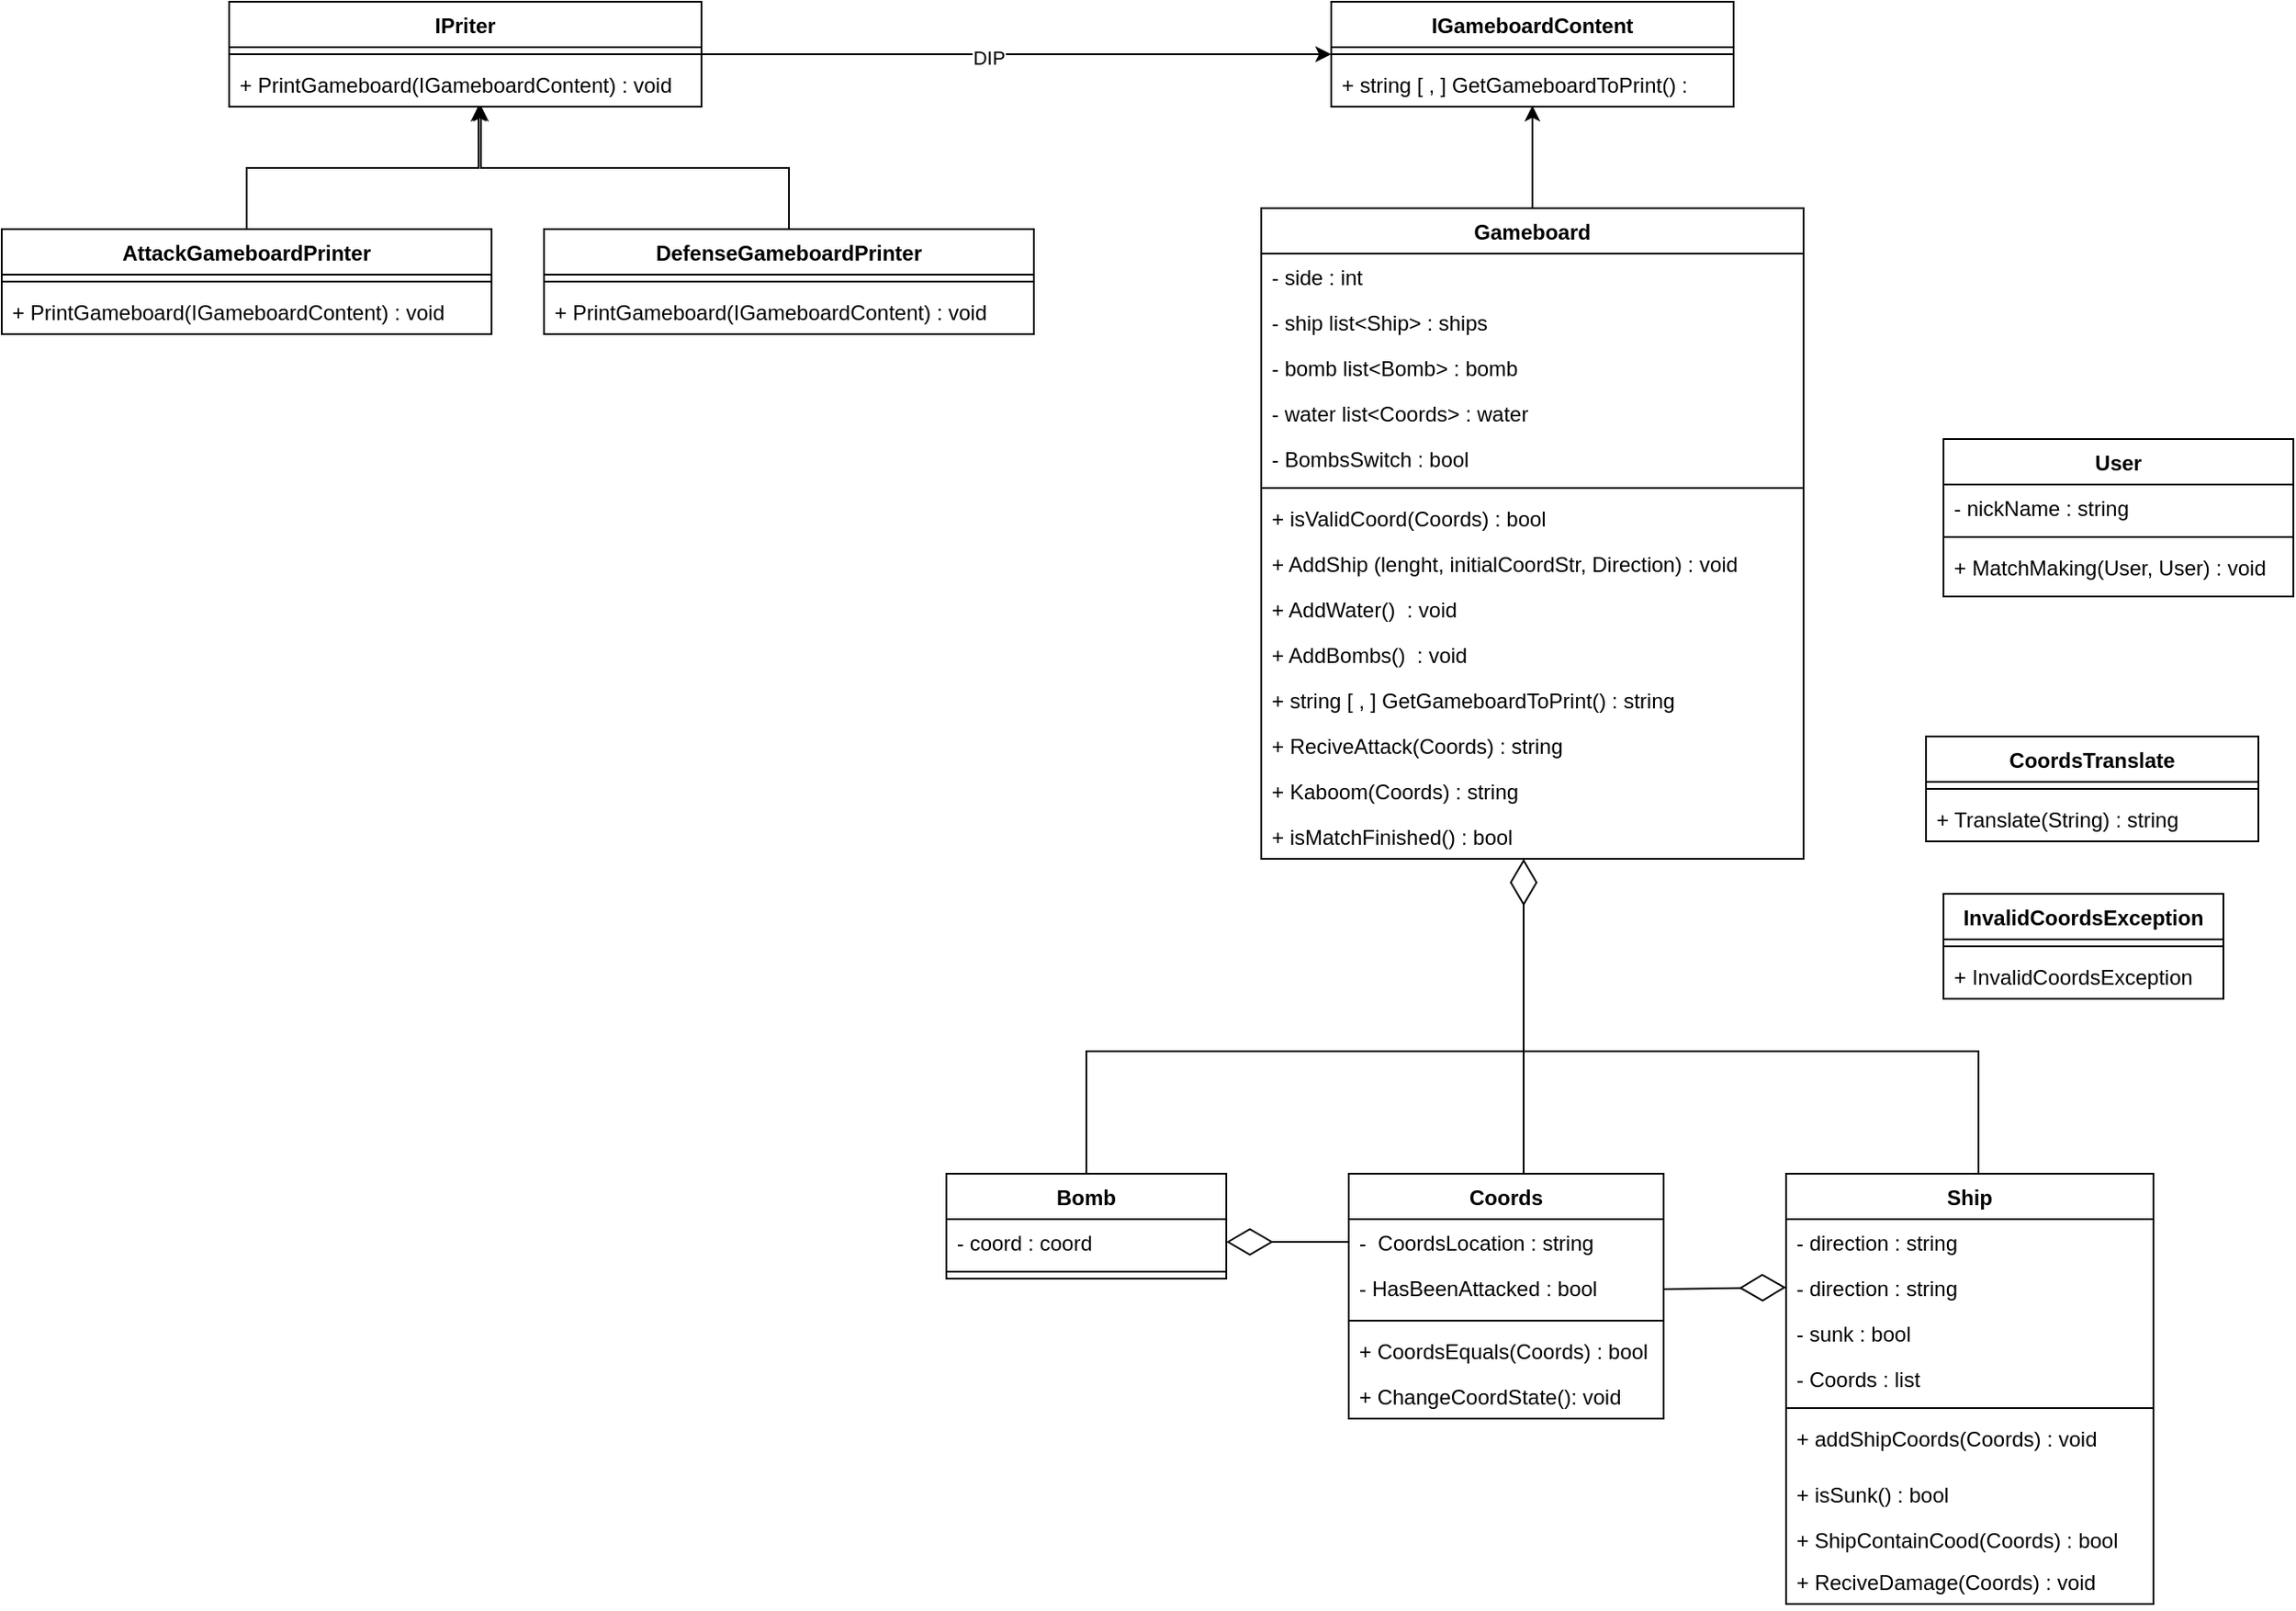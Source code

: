 <mxfile version="20.0.2" type="github"><diagram id="C5RBs43oDa-KdzZeNtuy" name="Page-1"><mxGraphModel dx="2675" dy="1628" grid="1" gridSize="10" guides="1" tooltips="1" connect="1" arrows="1" fold="1" page="1" pageScale="1" pageWidth="827" pageHeight="1169" math="0" shadow="0"><root><mxCell id="WIyWlLk6GJQsqaUBKTNV-0"/><mxCell id="WIyWlLk6GJQsqaUBKTNV-1" parent="WIyWlLk6GJQsqaUBKTNV-0"/><mxCell id="3MREgTz4ooCp7QD43Xik-54" value="IGameboardContent" style="swimlane;fontStyle=1;align=center;verticalAlign=top;childLayout=stackLayout;horizontal=1;startSize=26;horizontalStack=0;resizeParent=1;resizeParentMax=0;resizeLast=0;collapsible=1;marginBottom=0;strokeColor=default;" vertex="1" parent="WIyWlLk6GJQsqaUBKTNV-1"><mxGeometry x="-170" y="-320" width="230" height="60" as="geometry"/></mxCell><mxCell id="3MREgTz4ooCp7QD43Xik-56" value="" style="line;strokeWidth=1;fillColor=none;align=left;verticalAlign=middle;spacingTop=-1;spacingLeft=3;spacingRight=3;rotatable=0;labelPosition=right;points=[];portConstraint=eastwest;" vertex="1" parent="3MREgTz4ooCp7QD43Xik-54"><mxGeometry y="26" width="230" height="8" as="geometry"/></mxCell><mxCell id="3MREgTz4ooCp7QD43Xik-57" value="+ string [ , ] GetGameboardToPrint() :" style="text;strokeColor=none;fillColor=none;align=left;verticalAlign=top;spacingLeft=4;spacingRight=4;overflow=hidden;rotatable=0;points=[[0,0.5],[1,0.5]];portConstraint=eastwest;" vertex="1" parent="3MREgTz4ooCp7QD43Xik-54"><mxGeometry y="34" width="230" height="26" as="geometry"/></mxCell><mxCell id="3MREgTz4ooCp7QD43Xik-58" value="Bomb" style="swimlane;fontStyle=1;align=center;verticalAlign=top;childLayout=stackLayout;horizontal=1;startSize=26;horizontalStack=0;resizeParent=1;resizeParentMax=0;resizeLast=0;collapsible=1;marginBottom=0;strokeColor=default;" vertex="1" parent="WIyWlLk6GJQsqaUBKTNV-1"><mxGeometry x="-390" y="350" width="160" height="60" as="geometry"/></mxCell><mxCell id="3MREgTz4ooCp7QD43Xik-59" value="- coord : coord  " style="text;strokeColor=none;fillColor=none;align=left;verticalAlign=top;spacingLeft=4;spacingRight=4;overflow=hidden;rotatable=0;points=[[0,0.5],[1,0.5]];portConstraint=eastwest;" vertex="1" parent="3MREgTz4ooCp7QD43Xik-58"><mxGeometry y="26" width="160" height="26" as="geometry"/></mxCell><mxCell id="3MREgTz4ooCp7QD43Xik-60" value="" style="line;strokeWidth=1;fillColor=none;align=left;verticalAlign=middle;spacingTop=-1;spacingLeft=3;spacingRight=3;rotatable=0;labelPosition=right;points=[];portConstraint=eastwest;" vertex="1" parent="3MREgTz4ooCp7QD43Xik-58"><mxGeometry y="52" width="160" height="8" as="geometry"/></mxCell><mxCell id="3MREgTz4ooCp7QD43Xik-167" style="edgeStyle=orthogonalEdgeStyle;rounded=0;orthogonalLoop=1;jettySize=auto;html=1;exitX=1;exitY=0.5;exitDx=0;exitDy=0;entryX=0;entryY=0.5;entryDx=0;entryDy=0;" edge="1" parent="WIyWlLk6GJQsqaUBKTNV-1" source="3MREgTz4ooCp7QD43Xik-62" target="3MREgTz4ooCp7QD43Xik-54"><mxGeometry relative="1" as="geometry"/></mxCell><mxCell id="3MREgTz4ooCp7QD43Xik-168" value="DIP" style="edgeLabel;html=1;align=center;verticalAlign=middle;resizable=0;points=[];" vertex="1" connectable="0" parent="3MREgTz4ooCp7QD43Xik-167"><mxGeometry x="-0.093" y="-2" relative="1" as="geometry"><mxPoint as="offset"/></mxGeometry></mxCell><mxCell id="3MREgTz4ooCp7QD43Xik-62" value="IPriter" style="swimlane;fontStyle=1;align=center;verticalAlign=top;childLayout=stackLayout;horizontal=1;startSize=26;horizontalStack=0;resizeParent=1;resizeParentMax=0;resizeLast=0;collapsible=1;marginBottom=0;strokeColor=default;" vertex="1" parent="WIyWlLk6GJQsqaUBKTNV-1"><mxGeometry x="-800" y="-320" width="270" height="60" as="geometry"/></mxCell><mxCell id="3MREgTz4ooCp7QD43Xik-64" value="" style="line;strokeWidth=1;fillColor=none;align=left;verticalAlign=middle;spacingTop=-1;spacingLeft=3;spacingRight=3;rotatable=0;labelPosition=right;points=[];portConstraint=eastwest;" vertex="1" parent="3MREgTz4ooCp7QD43Xik-62"><mxGeometry y="26" width="270" height="8" as="geometry"/></mxCell><mxCell id="3MREgTz4ooCp7QD43Xik-65" value="+ PrintGameboard(IGameboardContent) : void" style="text;strokeColor=none;fillColor=none;align=left;verticalAlign=top;spacingLeft=4;spacingRight=4;overflow=hidden;rotatable=0;points=[[0,0.5],[1,0.5]];portConstraint=eastwest;" vertex="1" parent="3MREgTz4ooCp7QD43Xik-62"><mxGeometry y="34" width="270" height="26" as="geometry"/></mxCell><mxCell id="3MREgTz4ooCp7QD43Xik-66" value="Ship" style="swimlane;fontStyle=1;align=center;verticalAlign=top;childLayout=stackLayout;horizontal=1;startSize=26;horizontalStack=0;resizeParent=1;resizeParentMax=0;resizeLast=0;collapsible=1;marginBottom=0;strokeColor=default;" vertex="1" parent="WIyWlLk6GJQsqaUBKTNV-1"><mxGeometry x="90" y="350" width="210" height="246" as="geometry"/></mxCell><mxCell id="3MREgTz4ooCp7QD43Xik-67" value="- direction : string" style="text;strokeColor=none;fillColor=none;align=left;verticalAlign=top;spacingLeft=4;spacingRight=4;overflow=hidden;rotatable=0;points=[[0,0.5],[1,0.5]];portConstraint=eastwest;" vertex="1" parent="3MREgTz4ooCp7QD43Xik-66"><mxGeometry y="26" width="210" height="26" as="geometry"/></mxCell><mxCell id="3MREgTz4ooCp7QD43Xik-99" value="- direction : string" style="text;strokeColor=none;fillColor=none;align=left;verticalAlign=top;spacingLeft=4;spacingRight=4;overflow=hidden;rotatable=0;points=[[0,0.5],[1,0.5]];portConstraint=eastwest;" vertex="1" parent="3MREgTz4ooCp7QD43Xik-66"><mxGeometry y="52" width="210" height="26" as="geometry"/></mxCell><mxCell id="3MREgTz4ooCp7QD43Xik-105" value="- sunk : bool" style="text;strokeColor=none;fillColor=none;align=left;verticalAlign=top;spacingLeft=4;spacingRight=4;overflow=hidden;rotatable=0;points=[[0,0.5],[1,0.5]];portConstraint=eastwest;" vertex="1" parent="3MREgTz4ooCp7QD43Xik-66"><mxGeometry y="78" width="210" height="26" as="geometry"/></mxCell><mxCell id="3MREgTz4ooCp7QD43Xik-106" value="- Coords : list" style="text;strokeColor=none;fillColor=none;align=left;verticalAlign=top;spacingLeft=4;spacingRight=4;overflow=hidden;rotatable=0;points=[[0,0.5],[1,0.5]];portConstraint=eastwest;" vertex="1" parent="3MREgTz4ooCp7QD43Xik-66"><mxGeometry y="104" width="210" height="26" as="geometry"/></mxCell><mxCell id="3MREgTz4ooCp7QD43Xik-68" value="" style="line;strokeWidth=1;fillColor=none;align=left;verticalAlign=middle;spacingTop=-1;spacingLeft=3;spacingRight=3;rotatable=0;labelPosition=right;points=[];portConstraint=eastwest;" vertex="1" parent="3MREgTz4ooCp7QD43Xik-66"><mxGeometry y="130" width="210" height="8" as="geometry"/></mxCell><mxCell id="3MREgTz4ooCp7QD43Xik-69" value="+ addShipCoords(Coords) : void" style="text;strokeColor=none;fillColor=none;align=left;verticalAlign=top;spacingLeft=4;spacingRight=4;overflow=hidden;rotatable=0;points=[[0,0.5],[1,0.5]];portConstraint=eastwest;" vertex="1" parent="3MREgTz4ooCp7QD43Xik-66"><mxGeometry y="138" width="210" height="32" as="geometry"/></mxCell><mxCell id="3MREgTz4ooCp7QD43Xik-108" value="+ isSunk() : bool" style="text;strokeColor=none;fillColor=none;align=left;verticalAlign=top;spacingLeft=4;spacingRight=4;overflow=hidden;rotatable=0;points=[[0,0.5],[1,0.5]];portConstraint=eastwest;" vertex="1" parent="3MREgTz4ooCp7QD43Xik-66"><mxGeometry y="170" width="210" height="26" as="geometry"/></mxCell><mxCell id="3MREgTz4ooCp7QD43Xik-109" value="+ ShipContainCood(Coords) : bool" style="text;strokeColor=none;fillColor=none;align=left;verticalAlign=top;spacingLeft=4;spacingRight=4;overflow=hidden;rotatable=0;points=[[0,0.5],[1,0.5]];portConstraint=eastwest;" vertex="1" parent="3MREgTz4ooCp7QD43Xik-66"><mxGeometry y="196" width="210" height="24" as="geometry"/></mxCell><mxCell id="3MREgTz4ooCp7QD43Xik-110" value="+ ReciveDamage(Coords) : void" style="text;strokeColor=none;fillColor=none;align=left;verticalAlign=top;spacingLeft=4;spacingRight=4;overflow=hidden;rotatable=0;points=[[0,0.5],[1,0.5]];portConstraint=eastwest;" vertex="1" parent="3MREgTz4ooCp7QD43Xik-66"><mxGeometry y="220" width="210" height="26" as="geometry"/></mxCell><mxCell id="3MREgTz4ooCp7QD43Xik-70" value="User" style="swimlane;fontStyle=1;align=center;verticalAlign=top;childLayout=stackLayout;horizontal=1;startSize=26;horizontalStack=0;resizeParent=1;resizeParentMax=0;resizeLast=0;collapsible=1;marginBottom=0;strokeColor=default;" vertex="1" parent="WIyWlLk6GJQsqaUBKTNV-1"><mxGeometry x="180" y="-70" width="200" height="90" as="geometry"/></mxCell><mxCell id="3MREgTz4ooCp7QD43Xik-71" value="- nickName : string" style="text;strokeColor=none;fillColor=none;align=left;verticalAlign=top;spacingLeft=4;spacingRight=4;overflow=hidden;rotatable=0;points=[[0,0.5],[1,0.5]];portConstraint=eastwest;" vertex="1" parent="3MREgTz4ooCp7QD43Xik-70"><mxGeometry y="26" width="200" height="26" as="geometry"/></mxCell><mxCell id="3MREgTz4ooCp7QD43Xik-72" value="" style="line;strokeWidth=1;fillColor=none;align=left;verticalAlign=middle;spacingTop=-1;spacingLeft=3;spacingRight=3;rotatable=0;labelPosition=right;points=[];portConstraint=eastwest;" vertex="1" parent="3MREgTz4ooCp7QD43Xik-70"><mxGeometry y="52" width="200" height="8" as="geometry"/></mxCell><mxCell id="3MREgTz4ooCp7QD43Xik-73" value="+ MatchMaking(User, User) : void" style="text;strokeColor=none;fillColor=none;align=left;verticalAlign=top;spacingLeft=4;spacingRight=4;overflow=hidden;rotatable=0;points=[[0,0.5],[1,0.5]];portConstraint=eastwest;" vertex="1" parent="3MREgTz4ooCp7QD43Xik-70"><mxGeometry y="60" width="200" height="30" as="geometry"/></mxCell><mxCell id="3MREgTz4ooCp7QD43Xik-74" value="Coords" style="swimlane;fontStyle=1;align=center;verticalAlign=top;childLayout=stackLayout;horizontal=1;startSize=26;horizontalStack=0;resizeParent=1;resizeParentMax=0;resizeLast=0;collapsible=1;marginBottom=0;strokeColor=default;" vertex="1" parent="WIyWlLk6GJQsqaUBKTNV-1"><mxGeometry x="-160" y="350" width="180" height="140" as="geometry"/></mxCell><mxCell id="3MREgTz4ooCp7QD43Xik-75" value="-  CoordsLocation : string" style="text;strokeColor=none;fillColor=none;align=left;verticalAlign=top;spacingLeft=4;spacingRight=4;overflow=hidden;rotatable=0;points=[[0,0.5],[1,0.5]];portConstraint=eastwest;" vertex="1" parent="3MREgTz4ooCp7QD43Xik-74"><mxGeometry y="26" width="180" height="26" as="geometry"/></mxCell><mxCell id="3MREgTz4ooCp7QD43Xik-116" value="- HasBeenAttacked : bool" style="text;strokeColor=none;fillColor=none;align=left;verticalAlign=top;spacingLeft=4;spacingRight=4;overflow=hidden;rotatable=0;points=[[0,0.5],[1,0.5]];portConstraint=eastwest;" vertex="1" parent="3MREgTz4ooCp7QD43Xik-74"><mxGeometry y="52" width="180" height="28" as="geometry"/></mxCell><mxCell id="3MREgTz4ooCp7QD43Xik-76" value="" style="line;strokeWidth=1;fillColor=none;align=left;verticalAlign=middle;spacingTop=-1;spacingLeft=3;spacingRight=3;rotatable=0;labelPosition=right;points=[];portConstraint=eastwest;" vertex="1" parent="3MREgTz4ooCp7QD43Xik-74"><mxGeometry y="80" width="180" height="8" as="geometry"/></mxCell><mxCell id="3MREgTz4ooCp7QD43Xik-77" value="+ CoordsEquals(Coords) : bool" style="text;strokeColor=none;fillColor=none;align=left;verticalAlign=top;spacingLeft=4;spacingRight=4;overflow=hidden;rotatable=0;points=[[0,0.5],[1,0.5]];portConstraint=eastwest;" vertex="1" parent="3MREgTz4ooCp7QD43Xik-74"><mxGeometry y="88" width="180" height="26" as="geometry"/></mxCell><mxCell id="3MREgTz4ooCp7QD43Xik-117" value="+ ChangeCoordState(): void" style="text;strokeColor=none;fillColor=none;align=left;verticalAlign=top;spacingLeft=4;spacingRight=4;overflow=hidden;rotatable=0;points=[[0,0.5],[1,0.5]];portConstraint=eastwest;" vertex="1" parent="3MREgTz4ooCp7QD43Xik-74"><mxGeometry y="114" width="180" height="26" as="geometry"/></mxCell><mxCell id="3MREgTz4ooCp7QD43Xik-78" value="CoordsTranslate" style="swimlane;fontStyle=1;align=center;verticalAlign=top;childLayout=stackLayout;horizontal=1;startSize=26;horizontalStack=0;resizeParent=1;resizeParentMax=0;resizeLast=0;collapsible=1;marginBottom=0;strokeColor=default;" vertex="1" parent="WIyWlLk6GJQsqaUBKTNV-1"><mxGeometry x="170" y="100" width="190" height="60" as="geometry"/></mxCell><mxCell id="3MREgTz4ooCp7QD43Xik-80" value="" style="line;strokeWidth=1;fillColor=none;align=left;verticalAlign=middle;spacingTop=-1;spacingLeft=3;spacingRight=3;rotatable=0;labelPosition=right;points=[];portConstraint=eastwest;" vertex="1" parent="3MREgTz4ooCp7QD43Xik-78"><mxGeometry y="26" width="190" height="8" as="geometry"/></mxCell><mxCell id="3MREgTz4ooCp7QD43Xik-81" value="+ Translate(String) : string" style="text;strokeColor=none;fillColor=none;align=left;verticalAlign=top;spacingLeft=4;spacingRight=4;overflow=hidden;rotatable=0;points=[[0,0.5],[1,0.5]];portConstraint=eastwest;" vertex="1" parent="3MREgTz4ooCp7QD43Xik-78"><mxGeometry y="34" width="190" height="26" as="geometry"/></mxCell><mxCell id="3MREgTz4ooCp7QD43Xik-163" style="edgeStyle=orthogonalEdgeStyle;rounded=0;orthogonalLoop=1;jettySize=auto;html=1;exitX=0.5;exitY=0;exitDx=0;exitDy=0;entryX=0.5;entryY=0.975;entryDx=0;entryDy=0;entryPerimeter=0;" edge="1" parent="WIyWlLk6GJQsqaUBKTNV-1" source="3MREgTz4ooCp7QD43Xik-82" target="3MREgTz4ooCp7QD43Xik-57"><mxGeometry relative="1" as="geometry"/></mxCell><mxCell id="3MREgTz4ooCp7QD43Xik-82" value="Gameboard" style="swimlane;fontStyle=1;align=center;verticalAlign=top;childLayout=stackLayout;horizontal=1;startSize=26;horizontalStack=0;resizeParent=1;resizeParentMax=0;resizeLast=0;collapsible=1;marginBottom=0;strokeColor=default;" vertex="1" parent="WIyWlLk6GJQsqaUBKTNV-1"><mxGeometry x="-210" y="-202" width="310" height="372" as="geometry"/></mxCell><mxCell id="3MREgTz4ooCp7QD43Xik-83" value="- side : int" style="text;strokeColor=none;fillColor=none;align=left;verticalAlign=top;spacingLeft=4;spacingRight=4;overflow=hidden;rotatable=0;points=[[0,0.5],[1,0.5]];portConstraint=eastwest;" vertex="1" parent="3MREgTz4ooCp7QD43Xik-82"><mxGeometry y="26" width="310" height="26" as="geometry"/></mxCell><mxCell id="3MREgTz4ooCp7QD43Xik-118" value="- ship list&lt;Ship&gt; : ships" style="text;strokeColor=none;fillColor=none;align=left;verticalAlign=top;spacingLeft=4;spacingRight=4;overflow=hidden;rotatable=0;points=[[0,0.5],[1,0.5]];portConstraint=eastwest;" vertex="1" parent="3MREgTz4ooCp7QD43Xik-82"><mxGeometry y="52" width="310" height="26" as="geometry"/></mxCell><mxCell id="3MREgTz4ooCp7QD43Xik-119" value="- bomb list&lt;Bomb&gt; : bomb" style="text;strokeColor=none;fillColor=none;align=left;verticalAlign=top;spacingLeft=4;spacingRight=4;overflow=hidden;rotatable=0;points=[[0,0.5],[1,0.5]];portConstraint=eastwest;" vertex="1" parent="3MREgTz4ooCp7QD43Xik-82"><mxGeometry y="78" width="310" height="26" as="geometry"/></mxCell><mxCell id="3MREgTz4ooCp7QD43Xik-120" value="- water list&lt;Coords&gt; : water" style="text;strokeColor=none;fillColor=none;align=left;verticalAlign=top;spacingLeft=4;spacingRight=4;overflow=hidden;rotatable=0;points=[[0,0.5],[1,0.5]];portConstraint=eastwest;" vertex="1" parent="3MREgTz4ooCp7QD43Xik-82"><mxGeometry y="104" width="310" height="26" as="geometry"/></mxCell><mxCell id="3MREgTz4ooCp7QD43Xik-122" value="- BombsSwitch : bool" style="text;strokeColor=none;fillColor=none;align=left;verticalAlign=top;spacingLeft=4;spacingRight=4;overflow=hidden;rotatable=0;points=[[0,0.5],[1,0.5]];portConstraint=eastwest;" vertex="1" parent="3MREgTz4ooCp7QD43Xik-82"><mxGeometry y="130" width="310" height="26" as="geometry"/></mxCell><mxCell id="3MREgTz4ooCp7QD43Xik-84" value="" style="line;strokeWidth=1;fillColor=none;align=left;verticalAlign=middle;spacingTop=-1;spacingLeft=3;spacingRight=3;rotatable=0;labelPosition=right;points=[];portConstraint=eastwest;" vertex="1" parent="3MREgTz4ooCp7QD43Xik-82"><mxGeometry y="156" width="310" height="8" as="geometry"/></mxCell><mxCell id="3MREgTz4ooCp7QD43Xik-141" value="+ isValidCoord(Coords) : bool" style="text;strokeColor=none;fillColor=none;align=left;verticalAlign=top;spacingLeft=4;spacingRight=4;overflow=hidden;rotatable=0;points=[[0,0.5],[1,0.5]];portConstraint=eastwest;" vertex="1" parent="3MREgTz4ooCp7QD43Xik-82"><mxGeometry y="164" width="310" height="26" as="geometry"/></mxCell><mxCell id="3MREgTz4ooCp7QD43Xik-85" value="+ AddShip (lenght, initialCoordStr, Direction) : void" style="text;strokeColor=none;fillColor=none;align=left;verticalAlign=top;spacingLeft=4;spacingRight=4;overflow=hidden;rotatable=0;points=[[0,0.5],[1,0.5]];portConstraint=eastwest;" vertex="1" parent="3MREgTz4ooCp7QD43Xik-82"><mxGeometry y="190" width="310" height="26" as="geometry"/></mxCell><mxCell id="3MREgTz4ooCp7QD43Xik-124" value="+ AddWater()  : void" style="text;strokeColor=none;fillColor=none;align=left;verticalAlign=top;spacingLeft=4;spacingRight=4;overflow=hidden;rotatable=0;points=[[0,0.5],[1,0.5]];portConstraint=eastwest;" vertex="1" parent="3MREgTz4ooCp7QD43Xik-82"><mxGeometry y="216" width="310" height="26" as="geometry"/></mxCell><mxCell id="3MREgTz4ooCp7QD43Xik-125" value="+ AddBombs()  : void" style="text;strokeColor=none;fillColor=none;align=left;verticalAlign=top;spacingLeft=4;spacingRight=4;overflow=hidden;rotatable=0;points=[[0,0.5],[1,0.5]];portConstraint=eastwest;" vertex="1" parent="3MREgTz4ooCp7QD43Xik-82"><mxGeometry y="242" width="310" height="26" as="geometry"/></mxCell><mxCell id="3MREgTz4ooCp7QD43Xik-137" value="+ string [ , ] GetGameboardToPrint() : string" style="text;strokeColor=none;fillColor=none;align=left;verticalAlign=top;spacingLeft=4;spacingRight=4;overflow=hidden;rotatable=0;points=[[0,0.5],[1,0.5]];portConstraint=eastwest;" vertex="1" parent="3MREgTz4ooCp7QD43Xik-82"><mxGeometry y="268" width="310" height="26" as="geometry"/></mxCell><mxCell id="3MREgTz4ooCp7QD43Xik-138" value="+ ReciveAttack(Coords) : string" style="text;strokeColor=none;fillColor=none;align=left;verticalAlign=top;spacingLeft=4;spacingRight=4;overflow=hidden;rotatable=0;points=[[0,0.5],[1,0.5]];portConstraint=eastwest;" vertex="1" parent="3MREgTz4ooCp7QD43Xik-82"><mxGeometry y="294" width="310" height="26" as="geometry"/></mxCell><mxCell id="3MREgTz4ooCp7QD43Xik-139" value="+ Kaboom(Coords) : string" style="text;strokeColor=none;fillColor=none;align=left;verticalAlign=top;spacingLeft=4;spacingRight=4;overflow=hidden;rotatable=0;points=[[0,0.5],[1,0.5]];portConstraint=eastwest;" vertex="1" parent="3MREgTz4ooCp7QD43Xik-82"><mxGeometry y="320" width="310" height="26" as="geometry"/></mxCell><mxCell id="3MREgTz4ooCp7QD43Xik-140" value="+ isMatchFinished() : bool" style="text;strokeColor=none;fillColor=none;align=left;verticalAlign=top;spacingLeft=4;spacingRight=4;overflow=hidden;rotatable=0;points=[[0,0.5],[1,0.5]];portConstraint=eastwest;" vertex="1" parent="3MREgTz4ooCp7QD43Xik-82"><mxGeometry y="346" width="310" height="26" as="geometry"/></mxCell><mxCell id="3MREgTz4ooCp7QD43Xik-86" value="InvalidCoordsException" style="swimlane;fontStyle=1;align=center;verticalAlign=top;childLayout=stackLayout;horizontal=1;startSize=26;horizontalStack=0;resizeParent=1;resizeParentMax=0;resizeLast=0;collapsible=1;marginBottom=0;strokeColor=default;" vertex="1" parent="WIyWlLk6GJQsqaUBKTNV-1"><mxGeometry x="180" y="190" width="160" height="60" as="geometry"/></mxCell><mxCell id="3MREgTz4ooCp7QD43Xik-88" value="" style="line;strokeWidth=1;fillColor=none;align=left;verticalAlign=middle;spacingTop=-1;spacingLeft=3;spacingRight=3;rotatable=0;labelPosition=right;points=[];portConstraint=eastwest;" vertex="1" parent="3MREgTz4ooCp7QD43Xik-86"><mxGeometry y="26" width="160" height="8" as="geometry"/></mxCell><mxCell id="3MREgTz4ooCp7QD43Xik-89" value="+ InvalidCoordsException" style="text;strokeColor=none;fillColor=none;align=left;verticalAlign=top;spacingLeft=4;spacingRight=4;overflow=hidden;rotatable=0;points=[[0,0.5],[1,0.5]];portConstraint=eastwest;" vertex="1" parent="3MREgTz4ooCp7QD43Xik-86"><mxGeometry y="34" width="160" height="26" as="geometry"/></mxCell><mxCell id="3MREgTz4ooCp7QD43Xik-166" style="edgeStyle=orthogonalEdgeStyle;rounded=0;orthogonalLoop=1;jettySize=auto;html=1;exitX=0.5;exitY=0;exitDx=0;exitDy=0;entryX=0.533;entryY=0.975;entryDx=0;entryDy=0;entryPerimeter=0;" edge="1" parent="WIyWlLk6GJQsqaUBKTNV-1" source="3MREgTz4ooCp7QD43Xik-90" target="3MREgTz4ooCp7QD43Xik-65"><mxGeometry relative="1" as="geometry"/></mxCell><mxCell id="3MREgTz4ooCp7QD43Xik-90" value="DefenseGameboardPrinter" style="swimlane;fontStyle=1;align=center;verticalAlign=top;childLayout=stackLayout;horizontal=1;startSize=26;horizontalStack=0;resizeParent=1;resizeParentMax=0;resizeLast=0;collapsible=1;marginBottom=0;strokeColor=default;" vertex="1" parent="WIyWlLk6GJQsqaUBKTNV-1"><mxGeometry x="-620" y="-190" width="280" height="60" as="geometry"/></mxCell><mxCell id="3MREgTz4ooCp7QD43Xik-92" value="" style="line;strokeWidth=1;fillColor=none;align=left;verticalAlign=middle;spacingTop=-1;spacingLeft=3;spacingRight=3;rotatable=0;labelPosition=right;points=[];portConstraint=eastwest;" vertex="1" parent="3MREgTz4ooCp7QD43Xik-90"><mxGeometry y="26" width="280" height="8" as="geometry"/></mxCell><mxCell id="3MREgTz4ooCp7QD43Xik-93" value="+ PrintGameboard(IGameboardContent) : void" style="text;strokeColor=none;fillColor=none;align=left;verticalAlign=top;spacingLeft=4;spacingRight=4;overflow=hidden;rotatable=0;points=[[0,0.5],[1,0.5]];portConstraint=eastwest;" vertex="1" parent="3MREgTz4ooCp7QD43Xik-90"><mxGeometry y="34" width="280" height="26" as="geometry"/></mxCell><mxCell id="3MREgTz4ooCp7QD43Xik-165" style="edgeStyle=orthogonalEdgeStyle;rounded=0;orthogonalLoop=1;jettySize=auto;html=1;exitX=0.5;exitY=0;exitDx=0;exitDy=0;entryX=0.528;entryY=0.975;entryDx=0;entryDy=0;entryPerimeter=0;" edge="1" parent="WIyWlLk6GJQsqaUBKTNV-1" source="3MREgTz4ooCp7QD43Xik-113" target="3MREgTz4ooCp7QD43Xik-65"><mxGeometry relative="1" as="geometry"><mxPoint x="-660" y="-250" as="targetPoint"/></mxGeometry></mxCell><mxCell id="3MREgTz4ooCp7QD43Xik-113" value="AttackGameboardPrinter" style="swimlane;fontStyle=1;align=center;verticalAlign=top;childLayout=stackLayout;horizontal=1;startSize=26;horizontalStack=0;resizeParent=1;resizeParentMax=0;resizeLast=0;collapsible=1;marginBottom=0;strokeColor=default;" vertex="1" parent="WIyWlLk6GJQsqaUBKTNV-1"><mxGeometry x="-930" y="-190" width="280" height="60" as="geometry"/></mxCell><mxCell id="3MREgTz4ooCp7QD43Xik-114" value="" style="line;strokeWidth=1;fillColor=none;align=left;verticalAlign=middle;spacingTop=-1;spacingLeft=3;spacingRight=3;rotatable=0;labelPosition=right;points=[];portConstraint=eastwest;" vertex="1" parent="3MREgTz4ooCp7QD43Xik-113"><mxGeometry y="26" width="280" height="8" as="geometry"/></mxCell><mxCell id="3MREgTz4ooCp7QD43Xik-115" value="+ PrintGameboard(IGameboardContent) : void" style="text;strokeColor=none;fillColor=none;align=left;verticalAlign=top;spacingLeft=4;spacingRight=4;overflow=hidden;rotatable=0;points=[[0,0.5],[1,0.5]];portConstraint=eastwest;" vertex="1" parent="3MREgTz4ooCp7QD43Xik-113"><mxGeometry y="34" width="280" height="26" as="geometry"/></mxCell><mxCell id="3MREgTz4ooCp7QD43Xik-146" value="" style="endArrow=diamondThin;endFill=0;endSize=24;html=1;rounded=0;" edge="1" parent="WIyWlLk6GJQsqaUBKTNV-1"><mxGeometry width="160" relative="1" as="geometry"><mxPoint x="-60" y="280" as="sourcePoint"/><mxPoint x="-60" y="170" as="targetPoint"/><Array as="points"><mxPoint x="-60" y="210"/></Array></mxGeometry></mxCell><mxCell id="3MREgTz4ooCp7QD43Xik-154" value="" style="endArrow=none;html=1;rounded=0;" edge="1" parent="WIyWlLk6GJQsqaUBKTNV-1"><mxGeometry width="50" height="50" relative="1" as="geometry"><mxPoint x="-60" y="280" as="sourcePoint"/><mxPoint x="200" y="350" as="targetPoint"/><Array as="points"><mxPoint x="200" y="280"/></Array></mxGeometry></mxCell><mxCell id="3MREgTz4ooCp7QD43Xik-157" value="" style="endArrow=none;html=1;rounded=0;" edge="1" parent="WIyWlLk6GJQsqaUBKTNV-1"><mxGeometry width="50" height="50" relative="1" as="geometry"><mxPoint x="-60" y="350" as="sourcePoint"/><mxPoint x="-60" y="270" as="targetPoint"/></mxGeometry></mxCell><mxCell id="3MREgTz4ooCp7QD43Xik-158" value="" style="endArrow=none;html=1;rounded=0;" edge="1" parent="WIyWlLk6GJQsqaUBKTNV-1"><mxGeometry width="50" height="50" relative="1" as="geometry"><mxPoint x="-310" y="350" as="sourcePoint"/><mxPoint x="-60" y="280" as="targetPoint"/><Array as="points"><mxPoint x="-310" y="280"/></Array></mxGeometry></mxCell><mxCell id="3MREgTz4ooCp7QD43Xik-159" value="" style="endArrow=diamondThin;endFill=0;endSize=24;html=1;rounded=0;exitX=1;exitY=0.5;exitDx=0;exitDy=0;entryX=0;entryY=0.5;entryDx=0;entryDy=0;" edge="1" parent="WIyWlLk6GJQsqaUBKTNV-1" source="3MREgTz4ooCp7QD43Xik-116" target="3MREgTz4ooCp7QD43Xik-99"><mxGeometry width="160" relative="1" as="geometry"><mxPoint x="100" y="320" as="sourcePoint"/><mxPoint x="100" y="210" as="targetPoint"/><Array as="points"/></mxGeometry></mxCell><mxCell id="3MREgTz4ooCp7QD43Xik-161" value="" style="endArrow=diamondThin;endFill=0;endSize=24;html=1;rounded=0;exitX=0;exitY=0.5;exitDx=0;exitDy=0;entryX=1;entryY=0.5;entryDx=0;entryDy=0;" edge="1" parent="WIyWlLk6GJQsqaUBKTNV-1" source="3MREgTz4ooCp7QD43Xik-75" target="3MREgTz4ooCp7QD43Xik-59"><mxGeometry width="160" relative="1" as="geometry"><mxPoint x="-220" y="420.5" as="sourcePoint"/><mxPoint x="-150" y="419.5" as="targetPoint"/><Array as="points"/></mxGeometry></mxCell></root></mxGraphModel></diagram></mxfile>